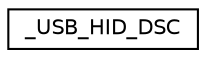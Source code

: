 digraph "Graphical Class Hierarchy"
{
  edge [fontname="Helvetica",fontsize="10",labelfontname="Helvetica",labelfontsize="10"];
  node [fontname="Helvetica",fontsize="10",shape=record];
  rankdir="LR";
  Node1 [label="_USB_HID_DSC",height=0.2,width=0.4,color="black", fillcolor="white", style="filled",URL="$struct___u_s_b___h_i_d___d_s_c.html"];
}
